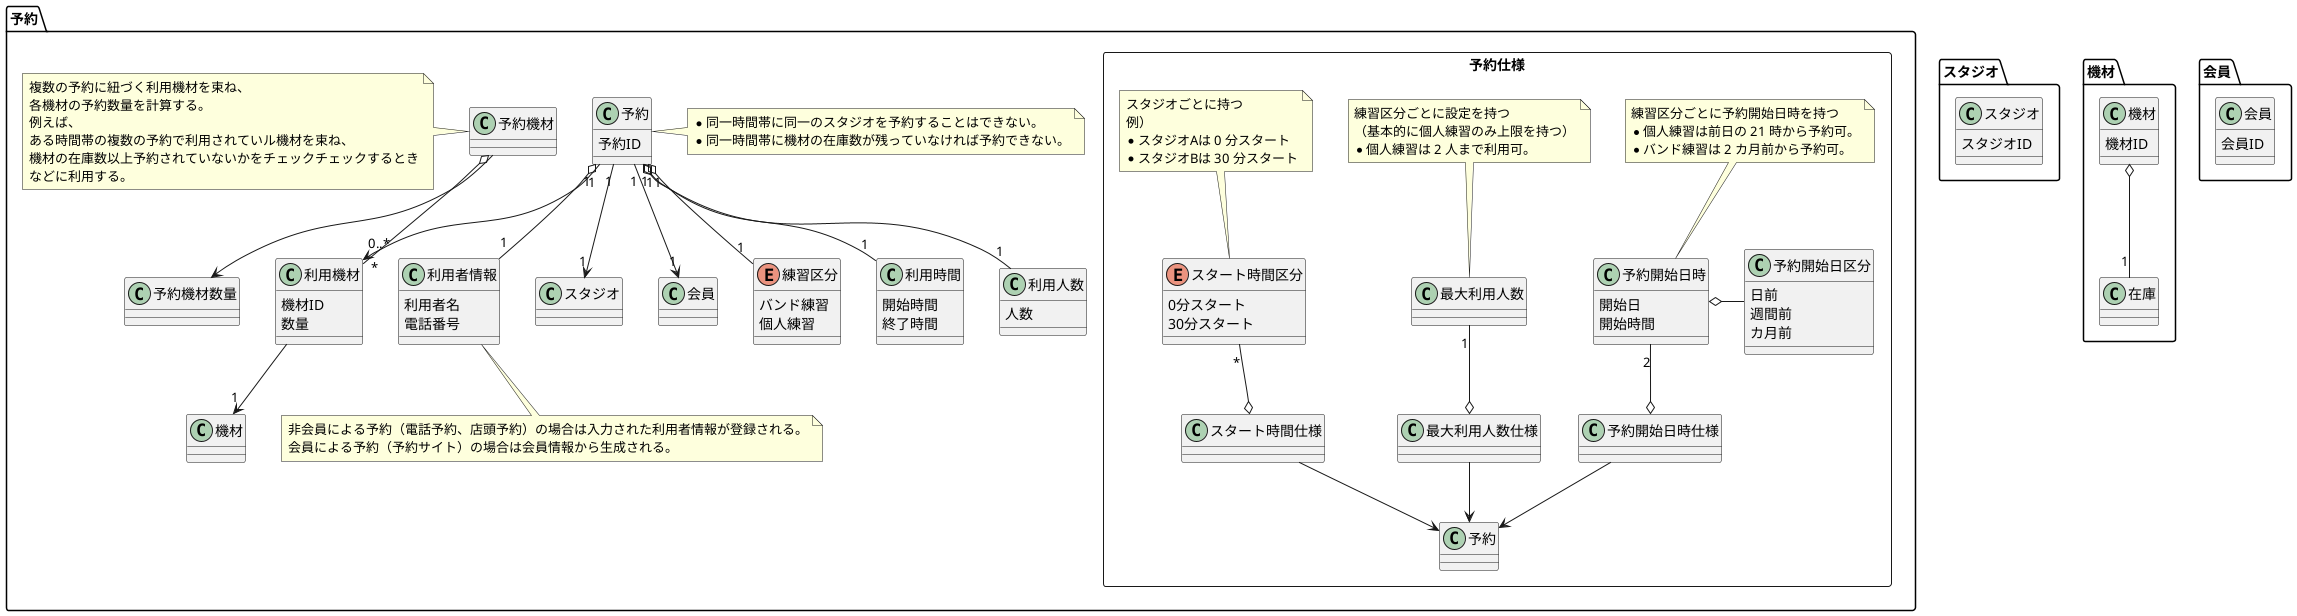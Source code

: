 @startuml DomainModel

package スタジオ {
    class スタジオ {
        スタジオID
    }
}

package 機材 {
    class 機材 {
        機材ID
    }

    class 在庫 {
    }

    機材 o-- "1" 在庫
}

package 会員 {
    class 会員 {
        会員ID
    }
}

package 予約 {
    class 予約 {
        予約ID
    }

    enum 練習区分 {
        バンド練習
        個人練習
    }

    class 利用機材 {
        機材ID
        数量
    }

    class 利用時間 {
        開始時間
        終了時間
    }

    class 利用人数 {
        人数
    }

    class 利用者情報 {
        利用者名
        電話番号
    }

    予約 "1" --> "1" スタジオ
    予約 "1" --> "1" 会員
    予約 "1" o-- "1" 練習区分
    予約 "1" o-- "1" 利用時間
    予約 "1" o-- "1" 利用人数
    予約 "1" o-- "1" 利用者情報
    予約 "1" --> "0..*" 利用機材
    利用機材 --> "1" 機材

    note right of 予約
    * 同一時間帯に同一のスタジオを予約することはできない。
    * 同一時間帯に機材の在庫数が残っていなければ予約できない。
    end note

    note bottom of 利用者情報
    非会員による予約（電話予約、店頭予約）の場合は入力された利用者情報が登録される。
    会員による予約（予約サイト）の場合は会員情報から生成される。
    end note

    class 予約機材 {
    }

    class 予約機材数量 {
    }

    予約機材 o-- "*" 利用機材
    予約機材 --> 予約機材数量

    note left of 予約機材
    複数の予約に紐づく利用機材を束ね、
    各機材の予約数量を計算する。
    例えば、
    ある時間帯の複数の予約で利用されていル機材を束ね、
    機材の在庫数以上予約されていないかをチェックチェックするとき
    などに利用する。
    end note


    rectangle 予約仕様 {
        
        class 予約開始日時仕様 {
        }

        class 予約開始日時 {
            開始日
            開始時間
        }

        class 予約開始日区分 {
            日前
            週間前
            カ月前
        }

        予約開始日時仕様 --> 予約
        予約開始日時 "2" --o 予約開始日時仕様
        予約開始日時 o- 予約開始日区分

        note top of 予約開始日時
        練習区分ごとに予約開始日時を持つ
        * 個人練習は前日の 21 時から予約可。
        * バンド練習は 2 カ月前から予約可。
        end note


        class 最大利用人数仕様 {
        }

        class 最大利用人数 {
        }

        最大利用人数仕様 --> 予約
        最大利用人数 "1" --o 最大利用人数仕様

        note top of 最大利用人数
        練習区分ごとに設定を持つ
        （基本的に個人練習のみ上限を持つ）
        * 個人練習は 2 人まで利用可。
        end note


        class スタート時間仕様 {
        }

        enum スタート時間区分 {
            0分スタート
            30分スタート
        }

        スタート時間仕様 --> 予約
        スタート時間区分 "*" --o スタート時間仕様

        note top of スタート時間区分
        スタジオごとに持つ
        例）
        * スタジオAは 0 分スタート
        * スタジオBは 30 分スタート
        end note    
    }
}

@enduml

